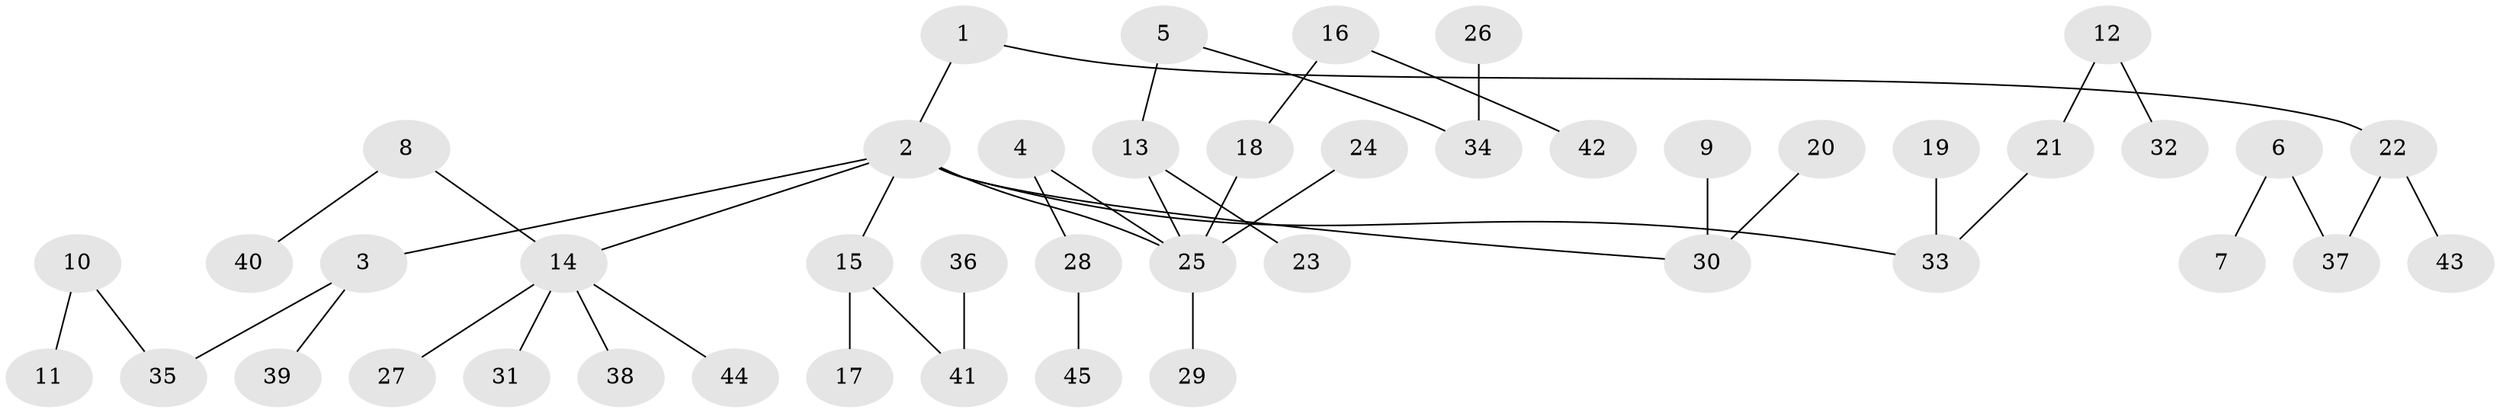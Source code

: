 // original degree distribution, {4: 0.06666666666666667, 8: 0.03333333333333333, 5: 0.011111111111111112, 2: 0.23333333333333334, 3: 0.13333333333333333, 1: 0.5222222222222223}
// Generated by graph-tools (version 1.1) at 2025/02/03/09/25 03:02:18]
// undirected, 45 vertices, 44 edges
graph export_dot {
graph [start="1"]
  node [color=gray90,style=filled];
  1;
  2;
  3;
  4;
  5;
  6;
  7;
  8;
  9;
  10;
  11;
  12;
  13;
  14;
  15;
  16;
  17;
  18;
  19;
  20;
  21;
  22;
  23;
  24;
  25;
  26;
  27;
  28;
  29;
  30;
  31;
  32;
  33;
  34;
  35;
  36;
  37;
  38;
  39;
  40;
  41;
  42;
  43;
  44;
  45;
  1 -- 2 [weight=1.0];
  1 -- 22 [weight=1.0];
  2 -- 3 [weight=1.0];
  2 -- 14 [weight=1.0];
  2 -- 15 [weight=1.0];
  2 -- 25 [weight=1.0];
  2 -- 30 [weight=1.0];
  2 -- 33 [weight=1.0];
  3 -- 35 [weight=1.0];
  3 -- 39 [weight=1.0];
  4 -- 25 [weight=1.0];
  4 -- 28 [weight=1.0];
  5 -- 13 [weight=1.0];
  5 -- 34 [weight=1.0];
  6 -- 7 [weight=1.0];
  6 -- 37 [weight=1.0];
  8 -- 14 [weight=1.0];
  8 -- 40 [weight=1.0];
  9 -- 30 [weight=1.0];
  10 -- 11 [weight=1.0];
  10 -- 35 [weight=1.0];
  12 -- 21 [weight=1.0];
  12 -- 32 [weight=1.0];
  13 -- 23 [weight=1.0];
  13 -- 25 [weight=1.0];
  14 -- 27 [weight=1.0];
  14 -- 31 [weight=1.0];
  14 -- 38 [weight=1.0];
  14 -- 44 [weight=1.0];
  15 -- 17 [weight=1.0];
  15 -- 41 [weight=1.0];
  16 -- 18 [weight=1.0];
  16 -- 42 [weight=1.0];
  18 -- 25 [weight=1.0];
  19 -- 33 [weight=1.0];
  20 -- 30 [weight=1.0];
  21 -- 33 [weight=1.0];
  22 -- 37 [weight=1.0];
  22 -- 43 [weight=1.0];
  24 -- 25 [weight=1.0];
  25 -- 29 [weight=1.0];
  26 -- 34 [weight=1.0];
  28 -- 45 [weight=1.0];
  36 -- 41 [weight=1.0];
}
